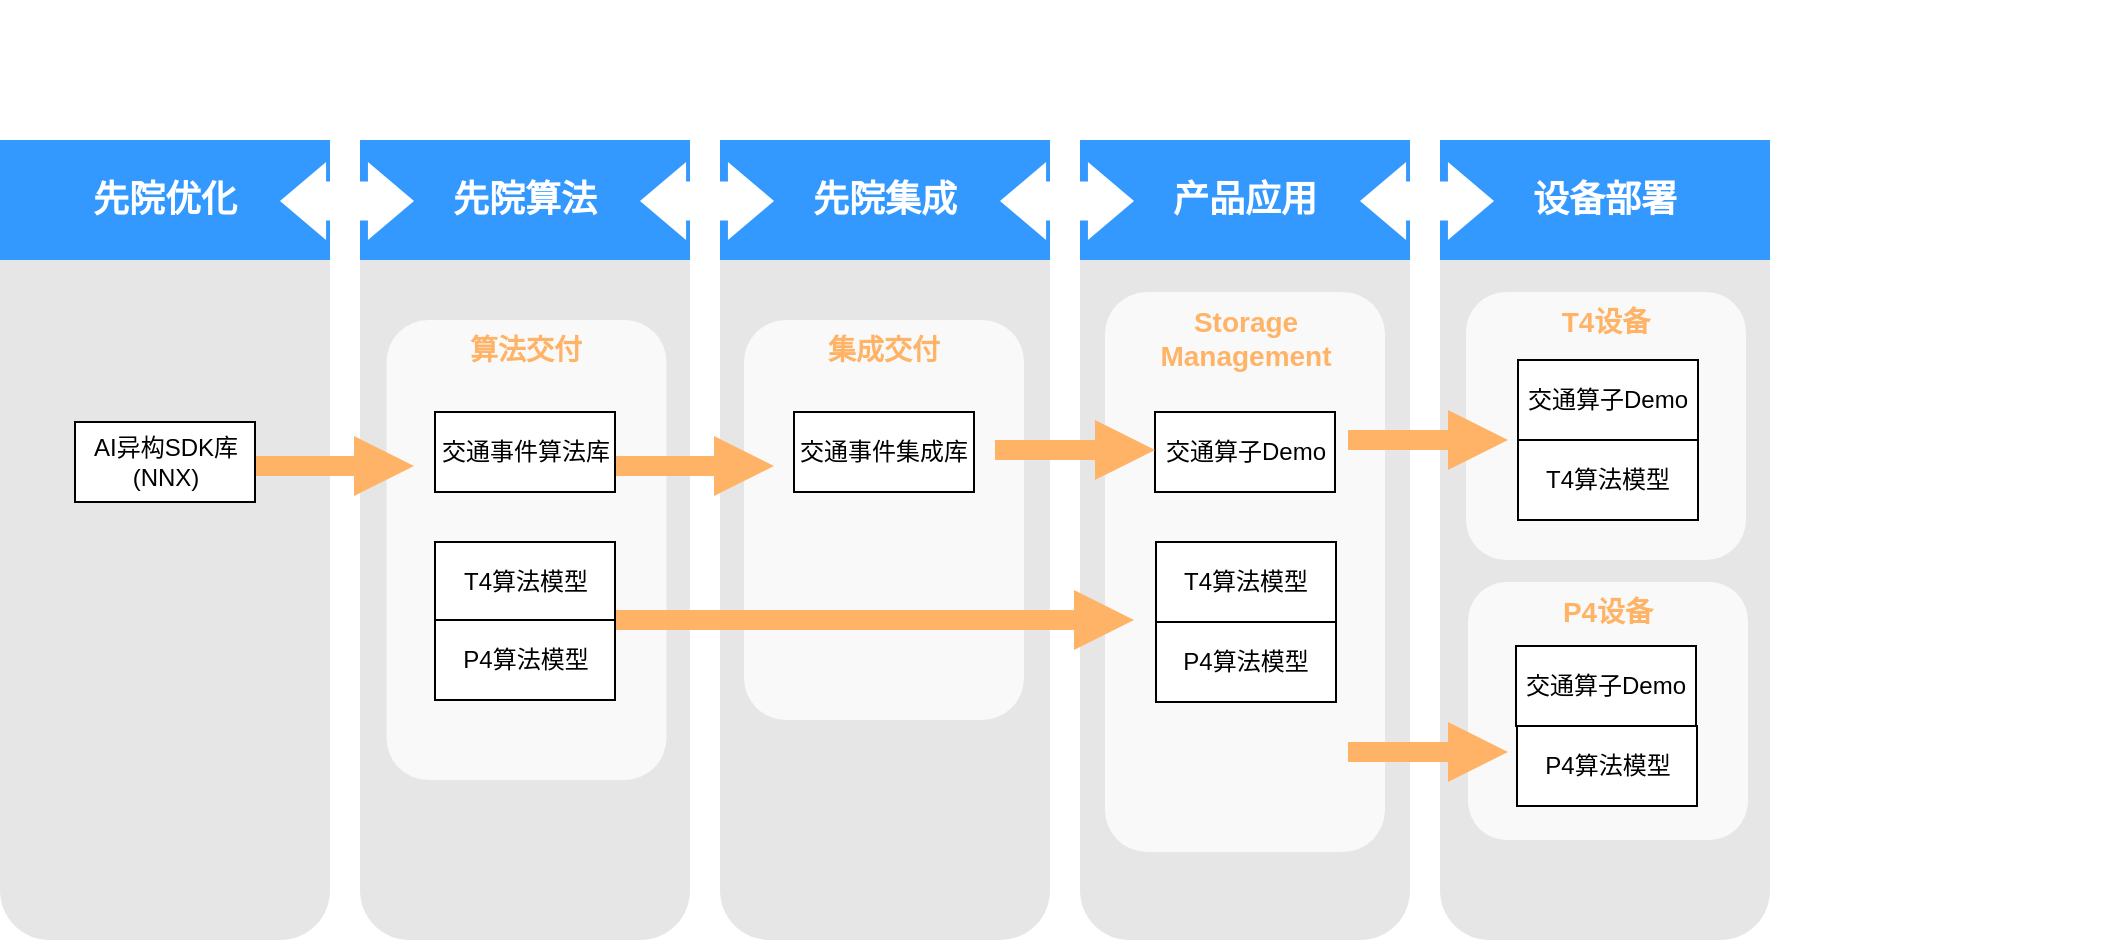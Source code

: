 <mxfile version="17.1.2" type="github">
  <diagram id="6a731a19-8d31-9384-78a2-239565b7b9f0" name="Page-1">
    <mxGraphModel dx="1298" dy="725" grid="1" gridSize="10" guides="1" tooltips="1" connect="1" arrows="1" fold="1" page="1" pageScale="1" pageWidth="1169" pageHeight="827" background="#FFFFFF" math="0" shadow="0">
      <root>
        <mxCell id="0" />
        <mxCell id="1" parent="0" />
        <mxCell id="2021" value="" style="rounded=1;whiteSpace=wrap;html=1;dashed=1;strokeColor=none;strokeWidth=2;fillColor=#E6E6E6;fontFamily=Verdana;fontSize=12;fontColor=#00BEF2" parent="1" vertex="1">
          <mxGeometry x="400" y="120" width="165" height="400" as="geometry" />
        </mxCell>
        <mxCell id="3UlqKtwu3MULmqk2jxQC-2092" value="集成交付" style="rounded=1;whiteSpace=wrap;html=1;dashed=1;strokeColor=none;strokeWidth=2;fillColor=#FFFFFF;fontFamily=Helvetica;fontSize=14;fontColor=#FFB366;opacity=75;verticalAlign=top;fontStyle=1" vertex="1" parent="1">
          <mxGeometry x="412" y="210" width="140" height="200" as="geometry" />
        </mxCell>
        <mxCell id="2019" value="" style="rounded=1;whiteSpace=wrap;html=1;dashed=1;strokeColor=none;strokeWidth=2;fillColor=#E6E6E6;fontFamily=Verdana;fontSize=12;fontColor=#00BEF2" parent="1" vertex="1">
          <mxGeometry x="40" y="120" width="165" height="400" as="geometry" />
        </mxCell>
        <mxCell id="2020" value="" style="rounded=1;whiteSpace=wrap;html=1;dashed=1;strokeColor=none;strokeWidth=2;fillColor=#E6E6E6;fontFamily=Verdana;fontSize=12;fontColor=#00BEF2" parent="1" vertex="1">
          <mxGeometry x="220" y="120" width="165" height="400" as="geometry" />
        </mxCell>
        <mxCell id="2022" value="" style="rounded=1;whiteSpace=wrap;html=1;dashed=1;strokeColor=none;strokeWidth=2;fillColor=#E6E6E6;fontFamily=Verdana;fontSize=12;fontColor=#00BEF2" parent="1" vertex="1">
          <mxGeometry x="580" y="120" width="165" height="400" as="geometry" />
        </mxCell>
        <mxCell id="2023" value="" style="rounded=1;whiteSpace=wrap;html=1;dashed=1;strokeColor=none;strokeWidth=2;fillColor=#E6E6E6;fontFamily=Verdana;fontSize=12;fontColor=#00BEF2" parent="1" vertex="1">
          <mxGeometry x="760" y="120" width="165" height="400" as="geometry" />
        </mxCell>
        <mxCell id="2025" value="先院优化" style="whiteSpace=wrap;html=1;dashed=1;strokeColor=none;strokeWidth=2;fillColor=#3399FF;fontFamily=Helvetica;fontSize=18;fontColor=#FFFFFF;fontStyle=1" parent="1" vertex="1">
          <mxGeometry x="40" y="120" width="165" height="60" as="geometry" />
        </mxCell>
        <mxCell id="2026" value="先院算法" style="whiteSpace=wrap;html=1;dashed=1;strokeColor=none;strokeWidth=2;fillColor=#3399FF;fontFamily=Helvetica;fontSize=18;fontColor=#FFFFFF;fontStyle=1" parent="1" vertex="1">
          <mxGeometry x="220" y="120" width="165" height="60" as="geometry" />
        </mxCell>
        <mxCell id="2027" value="先院集成" style="whiteSpace=wrap;html=1;dashed=1;strokeColor=none;strokeWidth=2;fillColor=#3399FF;fontFamily=Helvetica;fontSize=18;fontColor=#FFFFFF;fontStyle=1" parent="1" vertex="1">
          <mxGeometry x="400" y="120" width="165" height="60" as="geometry" />
        </mxCell>
        <mxCell id="2028" value="产品应用" style="whiteSpace=wrap;html=1;dashed=1;strokeColor=none;strokeWidth=2;fillColor=#3399FF;fontFamily=Helvetica;fontSize=18;fontColor=#FFFFFF;fontStyle=1" parent="1" vertex="1">
          <mxGeometry x="580" y="120" width="165" height="60" as="geometry" />
        </mxCell>
        <mxCell id="2029" value="设备部署" style="whiteSpace=wrap;html=1;dashed=1;strokeColor=none;strokeWidth=2;fillColor=#3399FF;fontFamily=Helvetica;fontSize=18;fontColor=#FFFFFF;fontStyle=1" parent="1" vertex="1">
          <mxGeometry x="760" y="120" width="165" height="60" as="geometry" />
        </mxCell>
        <mxCell id="2031" value="" style="shape=mxgraph.arrows.two_way_arrow_horizontal;html=1;verticalLabelPosition=bottom;verticalAlign=top;strokeWidth=2;strokeColor=none;dashed=1;fillColor=#FFFFFF;fontFamily=Verdana;fontSize=12;fontColor=#00BEF2" parent="1" vertex="1">
          <mxGeometry x="180" y="131" width="67" height="39" as="geometry" />
        </mxCell>
        <mxCell id="2032" value="" style="shape=mxgraph.arrows.two_way_arrow_horizontal;html=1;verticalLabelPosition=bottom;verticalAlign=top;strokeWidth=2;strokeColor=none;dashed=1;fillColor=#FFFFFF;fontFamily=Verdana;fontSize=12;fontColor=#00BEF2" parent="1" vertex="1">
          <mxGeometry x="360" y="131" width="67" height="39" as="geometry" />
        </mxCell>
        <mxCell id="2033" value="" style="shape=mxgraph.arrows.two_way_arrow_horizontal;html=1;verticalLabelPosition=bottom;verticalAlign=top;strokeWidth=2;strokeColor=none;dashed=1;fillColor=#FFFFFF;fontFamily=Verdana;fontSize=12;fontColor=#00BEF2" parent="1" vertex="1">
          <mxGeometry x="540" y="131" width="67" height="39" as="geometry" />
        </mxCell>
        <mxCell id="2034" value="" style="shape=mxgraph.arrows.two_way_arrow_horizontal;html=1;verticalLabelPosition=bottom;verticalAlign=top;strokeWidth=2;strokeColor=none;dashed=1;fillColor=#FFFFFF;fontFamily=Verdana;fontSize=12;fontColor=#00BEF2" parent="1" vertex="1">
          <mxGeometry x="720" y="131" width="67" height="39" as="geometry" />
        </mxCell>
        <mxCell id="2047" value="Windows Azure Management Portal" style="text;html=1;strokeColor=none;fillColor=none;align=center;verticalAlign=middle;whiteSpace=wrap;overflow=hidden;dashed=1;fontSize=36;fontColor=#FFFFFF;fontFamily=Helvetica;fontStyle=1" parent="1" vertex="1">
          <mxGeometry x="40" y="50" width="1060" height="50" as="geometry" />
        </mxCell>
        <mxCell id="2055" value="Storage Management" style="rounded=1;whiteSpace=wrap;html=1;dashed=1;strokeColor=none;strokeWidth=2;fillColor=#FFFFFF;fontFamily=Helvetica;fontSize=14;fontColor=#FFB366;opacity=75;verticalAlign=top;fontStyle=1" parent="1" vertex="1">
          <mxGeometry x="592.5" y="196" width="140" height="280" as="geometry" />
        </mxCell>
        <mxCell id="2059" value="T4设备" style="rounded=1;whiteSpace=wrap;html=1;dashed=1;strokeColor=none;strokeWidth=2;fillColor=#FFFFFF;fontFamily=Helvetica;fontSize=14;fontColor=#FFB366;opacity=75;verticalAlign=top;fontStyle=1" parent="1" vertex="1">
          <mxGeometry x="773" y="196" width="140" height="134" as="geometry" />
        </mxCell>
        <mxCell id="2061" value="P4设备" style="rounded=1;whiteSpace=wrap;html=1;dashed=1;strokeColor=none;strokeWidth=2;fillColor=#FFFFFF;fontFamily=Helvetica;fontSize=14;fontColor=#FFB366;opacity=75;verticalAlign=top;fontStyle=1" parent="1" vertex="1">
          <mxGeometry x="774" y="341" width="140" height="129" as="geometry" />
        </mxCell>
        <mxCell id="2068" value="算法交付" style="rounded=1;whiteSpace=wrap;html=1;dashed=1;strokeColor=none;strokeWidth=2;fillColor=#FFFFFF;fontFamily=Helvetica;fontSize=14;fontColor=#FFB366;opacity=75;verticalAlign=top;fontStyle=1" parent="1" vertex="1">
          <mxGeometry x="233.25" y="210" width="140" height="230" as="geometry" />
        </mxCell>
        <mxCell id="2075" value="" style="arrow;html=1;endArrow=block;endFill=1;strokeColor=none;strokeWidth=4;fontFamily=Helvetica;fontSize=36;fontColor=#FFB366;fillColor=#FFB366;" parent="1" edge="1">
          <mxGeometry width="100" height="100" relative="1" as="geometry">
            <mxPoint x="167" y="283" as="sourcePoint" />
            <mxPoint x="247" y="283" as="targetPoint" />
          </mxGeometry>
        </mxCell>
        <mxCell id="2076" value="" style="arrow;html=1;endArrow=block;endFill=1;strokeColor=none;strokeWidth=4;fontFamily=Helvetica;fontSize=36;fontColor=#FFB366;fillColor=#FFB366;opacity=100" parent="1" edge="1">
          <mxGeometry width="100" height="100" relative="1" as="geometry">
            <mxPoint x="347" y="283" as="sourcePoint" />
            <mxPoint x="427" y="283" as="targetPoint" />
          </mxGeometry>
        </mxCell>
        <mxCell id="2077" value="" style="arrow;html=1;endArrow=block;endFill=1;strokeColor=none;strokeWidth=4;fontFamily=Helvetica;fontSize=36;fontColor=#FFB366;fillColor=#FFB366;exitX=1;exitY=0;exitDx=0;exitDy=0;" parent="1" edge="1" source="3UlqKtwu3MULmqk2jxQC-2088">
          <mxGeometry width="100" height="100" relative="1" as="geometry">
            <mxPoint x="527" y="360" as="sourcePoint" />
            <mxPoint x="607" y="360" as="targetPoint" />
          </mxGeometry>
        </mxCell>
        <mxCell id="2078" value="" style="arrow;html=1;endArrow=block;endFill=1;strokeColor=none;strokeWidth=4;fontFamily=Helvetica;fontSize=36;fontColor=#FFB366;fillColor=#FFB366;" parent="1" edge="1">
          <mxGeometry width="100" height="100" relative="1" as="geometry">
            <mxPoint x="714" y="426" as="sourcePoint" />
            <mxPoint x="794" y="426" as="targetPoint" />
          </mxGeometry>
        </mxCell>
        <mxCell id="2079" value="" style="arrow;html=1;endArrow=block;endFill=1;strokeColor=none;strokeWidth=4;fontFamily=Helvetica;fontSize=36;fontColor=#FFB366;fillColor=#FFB366;" parent="1" edge="1">
          <mxGeometry width="100" height="100" relative="1" as="geometry">
            <mxPoint x="714" y="270" as="sourcePoint" />
            <mxPoint x="794" y="270" as="targetPoint" />
          </mxGeometry>
        </mxCell>
        <mxCell id="3UlqKtwu3MULmqk2jxQC-2085" value="AI异构SDK库&lt;br&gt;(NNX)" style="rounded=0;whiteSpace=wrap;html=1;" vertex="1" parent="1">
          <mxGeometry x="77.5" y="261" width="90" height="40" as="geometry" />
        </mxCell>
        <mxCell id="3UlqKtwu3MULmqk2jxQC-2086" value="交通事件算法库" style="rounded=0;whiteSpace=wrap;html=1;" vertex="1" parent="1">
          <mxGeometry x="257.5" y="256" width="90" height="40" as="geometry" />
        </mxCell>
        <mxCell id="3UlqKtwu3MULmqk2jxQC-2087" value="T4算法模型" style="rounded=0;whiteSpace=wrap;html=1;" vertex="1" parent="1">
          <mxGeometry x="257.5" y="321" width="90" height="40" as="geometry" />
        </mxCell>
        <mxCell id="3UlqKtwu3MULmqk2jxQC-2088" value="P4算法模型" style="rounded=0;whiteSpace=wrap;html=1;" vertex="1" parent="1">
          <mxGeometry x="257.5" y="360" width="90" height="40" as="geometry" />
        </mxCell>
        <mxCell id="3UlqKtwu3MULmqk2jxQC-2089" value="交通事件集成库" style="rounded=0;whiteSpace=wrap;html=1;" vertex="1" parent="1">
          <mxGeometry x="437" y="256" width="90" height="40" as="geometry" />
        </mxCell>
        <mxCell id="3UlqKtwu3MULmqk2jxQC-2091" value="P4算法模型" style="rounded=0;whiteSpace=wrap;html=1;" vertex="1" parent="1">
          <mxGeometry x="618" y="361" width="90" height="40" as="geometry" />
        </mxCell>
        <mxCell id="3UlqKtwu3MULmqk2jxQC-2094" value="交通算子Demo" style="rounded=0;whiteSpace=wrap;html=1;" vertex="1" parent="1">
          <mxGeometry x="617.5" y="256" width="90" height="40" as="geometry" />
        </mxCell>
        <mxCell id="3UlqKtwu3MULmqk2jxQC-2095" value="T4算法模型" style="rounded=0;whiteSpace=wrap;html=1;" vertex="1" parent="1">
          <mxGeometry x="618" y="321" width="90" height="40" as="geometry" />
        </mxCell>
        <mxCell id="3UlqKtwu3MULmqk2jxQC-2097" value="" style="arrow;html=1;endArrow=block;endFill=1;strokeColor=none;strokeWidth=4;fontFamily=Helvetica;fontSize=36;fontColor=#FFB366;fillColor=#FFB366;opacity=100" edge="1" parent="1">
          <mxGeometry width="100" height="100" relative="1" as="geometry">
            <mxPoint x="537.5" y="275.0" as="sourcePoint" />
            <mxPoint x="617.5" y="275.0" as="targetPoint" />
          </mxGeometry>
        </mxCell>
        <mxCell id="3UlqKtwu3MULmqk2jxQC-2098" value="交通算子Demo" style="rounded=0;whiteSpace=wrap;html=1;" vertex="1" parent="1">
          <mxGeometry x="799" y="230" width="90" height="40" as="geometry" />
        </mxCell>
        <mxCell id="3UlqKtwu3MULmqk2jxQC-2099" value="T4算法模型" style="rounded=0;whiteSpace=wrap;html=1;" vertex="1" parent="1">
          <mxGeometry x="799" y="270" width="90" height="40" as="geometry" />
        </mxCell>
        <mxCell id="3UlqKtwu3MULmqk2jxQC-2100" value="交通算子Demo" style="rounded=0;whiteSpace=wrap;html=1;" vertex="1" parent="1">
          <mxGeometry x="798" y="373" width="90" height="40" as="geometry" />
        </mxCell>
        <mxCell id="3UlqKtwu3MULmqk2jxQC-2101" value="P4算法模型" style="rounded=0;whiteSpace=wrap;html=1;" vertex="1" parent="1">
          <mxGeometry x="798.5" y="413" width="90" height="40" as="geometry" />
        </mxCell>
      </root>
    </mxGraphModel>
  </diagram>
</mxfile>
